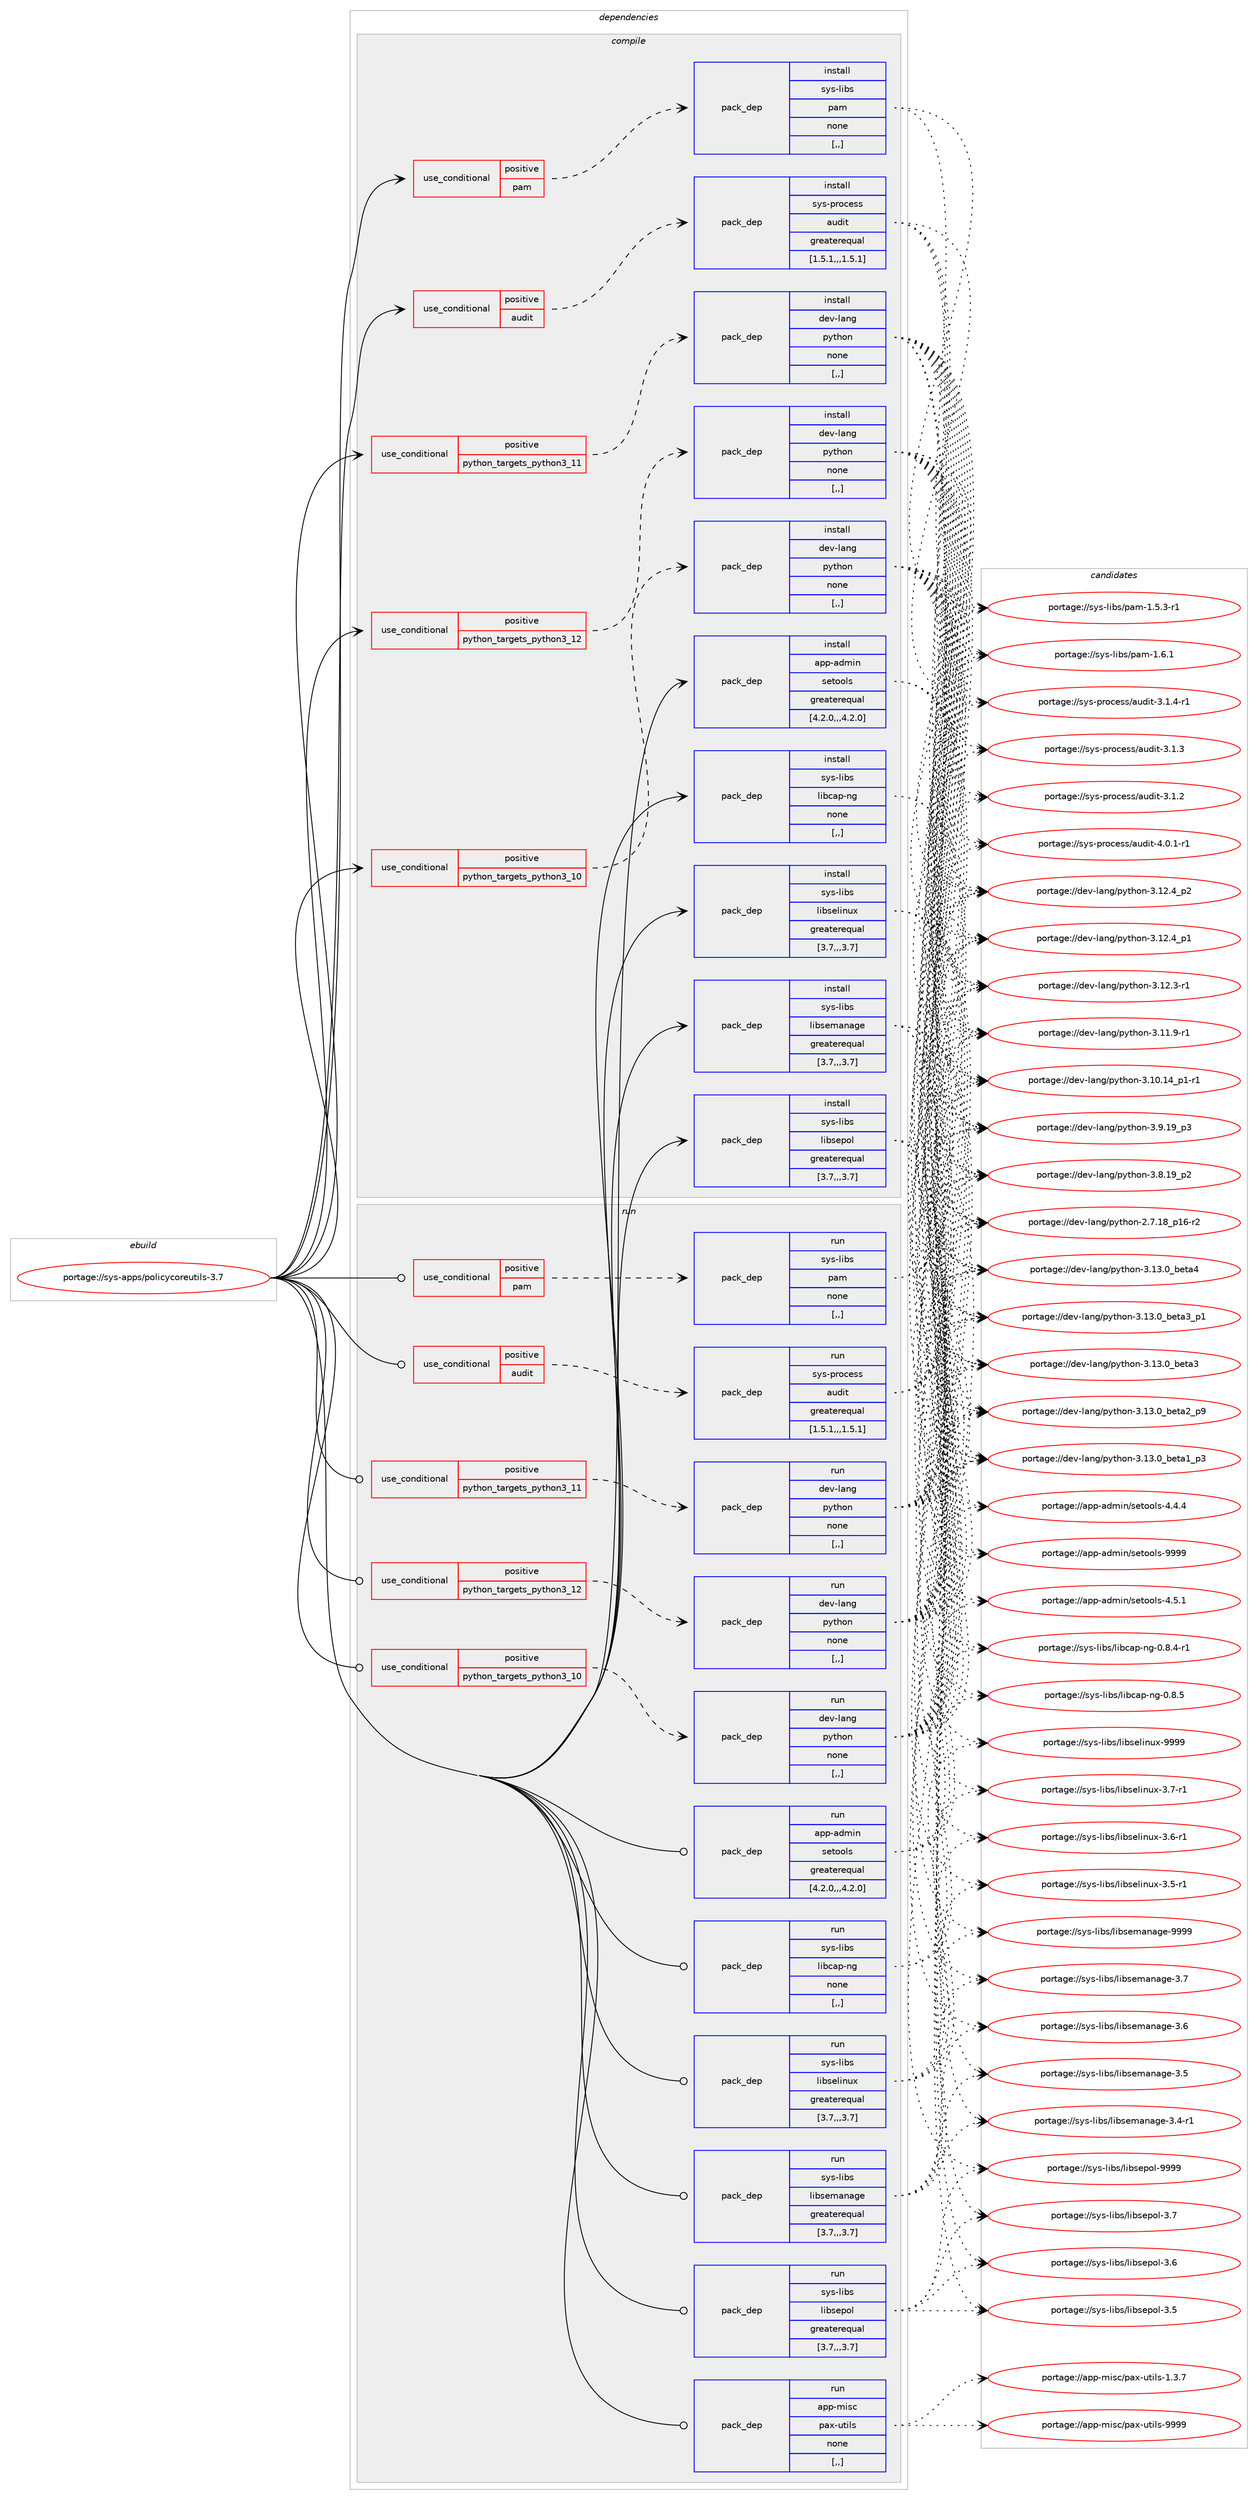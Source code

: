 digraph prolog {

# *************
# Graph options
# *************

newrank=true;
concentrate=true;
compound=true;
graph [rankdir=LR,fontname=Helvetica,fontsize=10,ranksep=1.5];#, ranksep=2.5, nodesep=0.2];
edge  [arrowhead=vee];
node  [fontname=Helvetica,fontsize=10];

# **********
# The ebuild
# **********

subgraph cluster_leftcol {
color=gray;
label=<<i>ebuild</i>>;
id [label="portage://sys-apps/policycoreutils-3.7", color=red, width=4, href="../sys-apps/policycoreutils-3.7.svg"];
}

# ****************
# The dependencies
# ****************

subgraph cluster_midcol {
color=gray;
label=<<i>dependencies</i>>;
subgraph cluster_compile {
fillcolor="#eeeeee";
style=filled;
label=<<i>compile</i>>;
subgraph cond111737 {
dependency422434 [label=<<TABLE BORDER="0" CELLBORDER="1" CELLSPACING="0" CELLPADDING="4"><TR><TD ROWSPAN="3" CELLPADDING="10">use_conditional</TD></TR><TR><TD>positive</TD></TR><TR><TD>audit</TD></TR></TABLE>>, shape=none, color=red];
subgraph pack307773 {
dependency422435 [label=<<TABLE BORDER="0" CELLBORDER="1" CELLSPACING="0" CELLPADDING="4" WIDTH="220"><TR><TD ROWSPAN="6" CELLPADDING="30">pack_dep</TD></TR><TR><TD WIDTH="110">install</TD></TR><TR><TD>sys-process</TD></TR><TR><TD>audit</TD></TR><TR><TD>greaterequal</TD></TR><TR><TD>[1.5.1,,,1.5.1]</TD></TR></TABLE>>, shape=none, color=blue];
}
dependency422434:e -> dependency422435:w [weight=20,style="dashed",arrowhead="vee"];
}
id:e -> dependency422434:w [weight=20,style="solid",arrowhead="vee"];
subgraph cond111738 {
dependency422436 [label=<<TABLE BORDER="0" CELLBORDER="1" CELLSPACING="0" CELLPADDING="4"><TR><TD ROWSPAN="3" CELLPADDING="10">use_conditional</TD></TR><TR><TD>positive</TD></TR><TR><TD>pam</TD></TR></TABLE>>, shape=none, color=red];
subgraph pack307774 {
dependency422437 [label=<<TABLE BORDER="0" CELLBORDER="1" CELLSPACING="0" CELLPADDING="4" WIDTH="220"><TR><TD ROWSPAN="6" CELLPADDING="30">pack_dep</TD></TR><TR><TD WIDTH="110">install</TD></TR><TR><TD>sys-libs</TD></TR><TR><TD>pam</TD></TR><TR><TD>none</TD></TR><TR><TD>[,,]</TD></TR></TABLE>>, shape=none, color=blue];
}
dependency422436:e -> dependency422437:w [weight=20,style="dashed",arrowhead="vee"];
}
id:e -> dependency422436:w [weight=20,style="solid",arrowhead="vee"];
subgraph cond111739 {
dependency422438 [label=<<TABLE BORDER="0" CELLBORDER="1" CELLSPACING="0" CELLPADDING="4"><TR><TD ROWSPAN="3" CELLPADDING="10">use_conditional</TD></TR><TR><TD>positive</TD></TR><TR><TD>python_targets_python3_10</TD></TR></TABLE>>, shape=none, color=red];
subgraph pack307775 {
dependency422439 [label=<<TABLE BORDER="0" CELLBORDER="1" CELLSPACING="0" CELLPADDING="4" WIDTH="220"><TR><TD ROWSPAN="6" CELLPADDING="30">pack_dep</TD></TR><TR><TD WIDTH="110">install</TD></TR><TR><TD>dev-lang</TD></TR><TR><TD>python</TD></TR><TR><TD>none</TD></TR><TR><TD>[,,]</TD></TR></TABLE>>, shape=none, color=blue];
}
dependency422438:e -> dependency422439:w [weight=20,style="dashed",arrowhead="vee"];
}
id:e -> dependency422438:w [weight=20,style="solid",arrowhead="vee"];
subgraph cond111740 {
dependency422440 [label=<<TABLE BORDER="0" CELLBORDER="1" CELLSPACING="0" CELLPADDING="4"><TR><TD ROWSPAN="3" CELLPADDING="10">use_conditional</TD></TR><TR><TD>positive</TD></TR><TR><TD>python_targets_python3_11</TD></TR></TABLE>>, shape=none, color=red];
subgraph pack307776 {
dependency422441 [label=<<TABLE BORDER="0" CELLBORDER="1" CELLSPACING="0" CELLPADDING="4" WIDTH="220"><TR><TD ROWSPAN="6" CELLPADDING="30">pack_dep</TD></TR><TR><TD WIDTH="110">install</TD></TR><TR><TD>dev-lang</TD></TR><TR><TD>python</TD></TR><TR><TD>none</TD></TR><TR><TD>[,,]</TD></TR></TABLE>>, shape=none, color=blue];
}
dependency422440:e -> dependency422441:w [weight=20,style="dashed",arrowhead="vee"];
}
id:e -> dependency422440:w [weight=20,style="solid",arrowhead="vee"];
subgraph cond111741 {
dependency422442 [label=<<TABLE BORDER="0" CELLBORDER="1" CELLSPACING="0" CELLPADDING="4"><TR><TD ROWSPAN="3" CELLPADDING="10">use_conditional</TD></TR><TR><TD>positive</TD></TR><TR><TD>python_targets_python3_12</TD></TR></TABLE>>, shape=none, color=red];
subgraph pack307777 {
dependency422443 [label=<<TABLE BORDER="0" CELLBORDER="1" CELLSPACING="0" CELLPADDING="4" WIDTH="220"><TR><TD ROWSPAN="6" CELLPADDING="30">pack_dep</TD></TR><TR><TD WIDTH="110">install</TD></TR><TR><TD>dev-lang</TD></TR><TR><TD>python</TD></TR><TR><TD>none</TD></TR><TR><TD>[,,]</TD></TR></TABLE>>, shape=none, color=blue];
}
dependency422442:e -> dependency422443:w [weight=20,style="dashed",arrowhead="vee"];
}
id:e -> dependency422442:w [weight=20,style="solid",arrowhead="vee"];
subgraph pack307778 {
dependency422444 [label=<<TABLE BORDER="0" CELLBORDER="1" CELLSPACING="0" CELLPADDING="4" WIDTH="220"><TR><TD ROWSPAN="6" CELLPADDING="30">pack_dep</TD></TR><TR><TD WIDTH="110">install</TD></TR><TR><TD>app-admin</TD></TR><TR><TD>setools</TD></TR><TR><TD>greaterequal</TD></TR><TR><TD>[4.2.0,,,4.2.0]</TD></TR></TABLE>>, shape=none, color=blue];
}
id:e -> dependency422444:w [weight=20,style="solid",arrowhead="vee"];
subgraph pack307779 {
dependency422445 [label=<<TABLE BORDER="0" CELLBORDER="1" CELLSPACING="0" CELLPADDING="4" WIDTH="220"><TR><TD ROWSPAN="6" CELLPADDING="30">pack_dep</TD></TR><TR><TD WIDTH="110">install</TD></TR><TR><TD>sys-libs</TD></TR><TR><TD>libcap-ng</TD></TR><TR><TD>none</TD></TR><TR><TD>[,,]</TD></TR></TABLE>>, shape=none, color=blue];
}
id:e -> dependency422445:w [weight=20,style="solid",arrowhead="vee"];
subgraph pack307780 {
dependency422446 [label=<<TABLE BORDER="0" CELLBORDER="1" CELLSPACING="0" CELLPADDING="4" WIDTH="220"><TR><TD ROWSPAN="6" CELLPADDING="30">pack_dep</TD></TR><TR><TD WIDTH="110">install</TD></TR><TR><TD>sys-libs</TD></TR><TR><TD>libselinux</TD></TR><TR><TD>greaterequal</TD></TR><TR><TD>[3.7,,,3.7]</TD></TR></TABLE>>, shape=none, color=blue];
}
id:e -> dependency422446:w [weight=20,style="solid",arrowhead="vee"];
subgraph pack307781 {
dependency422447 [label=<<TABLE BORDER="0" CELLBORDER="1" CELLSPACING="0" CELLPADDING="4" WIDTH="220"><TR><TD ROWSPAN="6" CELLPADDING="30">pack_dep</TD></TR><TR><TD WIDTH="110">install</TD></TR><TR><TD>sys-libs</TD></TR><TR><TD>libsemanage</TD></TR><TR><TD>greaterequal</TD></TR><TR><TD>[3.7,,,3.7]</TD></TR></TABLE>>, shape=none, color=blue];
}
id:e -> dependency422447:w [weight=20,style="solid",arrowhead="vee"];
subgraph pack307782 {
dependency422448 [label=<<TABLE BORDER="0" CELLBORDER="1" CELLSPACING="0" CELLPADDING="4" WIDTH="220"><TR><TD ROWSPAN="6" CELLPADDING="30">pack_dep</TD></TR><TR><TD WIDTH="110">install</TD></TR><TR><TD>sys-libs</TD></TR><TR><TD>libsepol</TD></TR><TR><TD>greaterequal</TD></TR><TR><TD>[3.7,,,3.7]</TD></TR></TABLE>>, shape=none, color=blue];
}
id:e -> dependency422448:w [weight=20,style="solid",arrowhead="vee"];
}
subgraph cluster_compileandrun {
fillcolor="#eeeeee";
style=filled;
label=<<i>compile and run</i>>;
}
subgraph cluster_run {
fillcolor="#eeeeee";
style=filled;
label=<<i>run</i>>;
subgraph cond111742 {
dependency422449 [label=<<TABLE BORDER="0" CELLBORDER="1" CELLSPACING="0" CELLPADDING="4"><TR><TD ROWSPAN="3" CELLPADDING="10">use_conditional</TD></TR><TR><TD>positive</TD></TR><TR><TD>audit</TD></TR></TABLE>>, shape=none, color=red];
subgraph pack307783 {
dependency422450 [label=<<TABLE BORDER="0" CELLBORDER="1" CELLSPACING="0" CELLPADDING="4" WIDTH="220"><TR><TD ROWSPAN="6" CELLPADDING="30">pack_dep</TD></TR><TR><TD WIDTH="110">run</TD></TR><TR><TD>sys-process</TD></TR><TR><TD>audit</TD></TR><TR><TD>greaterequal</TD></TR><TR><TD>[1.5.1,,,1.5.1]</TD></TR></TABLE>>, shape=none, color=blue];
}
dependency422449:e -> dependency422450:w [weight=20,style="dashed",arrowhead="vee"];
}
id:e -> dependency422449:w [weight=20,style="solid",arrowhead="odot"];
subgraph cond111743 {
dependency422451 [label=<<TABLE BORDER="0" CELLBORDER="1" CELLSPACING="0" CELLPADDING="4"><TR><TD ROWSPAN="3" CELLPADDING="10">use_conditional</TD></TR><TR><TD>positive</TD></TR><TR><TD>pam</TD></TR></TABLE>>, shape=none, color=red];
subgraph pack307784 {
dependency422452 [label=<<TABLE BORDER="0" CELLBORDER="1" CELLSPACING="0" CELLPADDING="4" WIDTH="220"><TR><TD ROWSPAN="6" CELLPADDING="30">pack_dep</TD></TR><TR><TD WIDTH="110">run</TD></TR><TR><TD>sys-libs</TD></TR><TR><TD>pam</TD></TR><TR><TD>none</TD></TR><TR><TD>[,,]</TD></TR></TABLE>>, shape=none, color=blue];
}
dependency422451:e -> dependency422452:w [weight=20,style="dashed",arrowhead="vee"];
}
id:e -> dependency422451:w [weight=20,style="solid",arrowhead="odot"];
subgraph cond111744 {
dependency422453 [label=<<TABLE BORDER="0" CELLBORDER="1" CELLSPACING="0" CELLPADDING="4"><TR><TD ROWSPAN="3" CELLPADDING="10">use_conditional</TD></TR><TR><TD>positive</TD></TR><TR><TD>python_targets_python3_10</TD></TR></TABLE>>, shape=none, color=red];
subgraph pack307785 {
dependency422454 [label=<<TABLE BORDER="0" CELLBORDER="1" CELLSPACING="0" CELLPADDING="4" WIDTH="220"><TR><TD ROWSPAN="6" CELLPADDING="30">pack_dep</TD></TR><TR><TD WIDTH="110">run</TD></TR><TR><TD>dev-lang</TD></TR><TR><TD>python</TD></TR><TR><TD>none</TD></TR><TR><TD>[,,]</TD></TR></TABLE>>, shape=none, color=blue];
}
dependency422453:e -> dependency422454:w [weight=20,style="dashed",arrowhead="vee"];
}
id:e -> dependency422453:w [weight=20,style="solid",arrowhead="odot"];
subgraph cond111745 {
dependency422455 [label=<<TABLE BORDER="0" CELLBORDER="1" CELLSPACING="0" CELLPADDING="4"><TR><TD ROWSPAN="3" CELLPADDING="10">use_conditional</TD></TR><TR><TD>positive</TD></TR><TR><TD>python_targets_python3_11</TD></TR></TABLE>>, shape=none, color=red];
subgraph pack307786 {
dependency422456 [label=<<TABLE BORDER="0" CELLBORDER="1" CELLSPACING="0" CELLPADDING="4" WIDTH="220"><TR><TD ROWSPAN="6" CELLPADDING="30">pack_dep</TD></TR><TR><TD WIDTH="110">run</TD></TR><TR><TD>dev-lang</TD></TR><TR><TD>python</TD></TR><TR><TD>none</TD></TR><TR><TD>[,,]</TD></TR></TABLE>>, shape=none, color=blue];
}
dependency422455:e -> dependency422456:w [weight=20,style="dashed",arrowhead="vee"];
}
id:e -> dependency422455:w [weight=20,style="solid",arrowhead="odot"];
subgraph cond111746 {
dependency422457 [label=<<TABLE BORDER="0" CELLBORDER="1" CELLSPACING="0" CELLPADDING="4"><TR><TD ROWSPAN="3" CELLPADDING="10">use_conditional</TD></TR><TR><TD>positive</TD></TR><TR><TD>python_targets_python3_12</TD></TR></TABLE>>, shape=none, color=red];
subgraph pack307787 {
dependency422458 [label=<<TABLE BORDER="0" CELLBORDER="1" CELLSPACING="0" CELLPADDING="4" WIDTH="220"><TR><TD ROWSPAN="6" CELLPADDING="30">pack_dep</TD></TR><TR><TD WIDTH="110">run</TD></TR><TR><TD>dev-lang</TD></TR><TR><TD>python</TD></TR><TR><TD>none</TD></TR><TR><TD>[,,]</TD></TR></TABLE>>, shape=none, color=blue];
}
dependency422457:e -> dependency422458:w [weight=20,style="dashed",arrowhead="vee"];
}
id:e -> dependency422457:w [weight=20,style="solid",arrowhead="odot"];
subgraph pack307788 {
dependency422459 [label=<<TABLE BORDER="0" CELLBORDER="1" CELLSPACING="0" CELLPADDING="4" WIDTH="220"><TR><TD ROWSPAN="6" CELLPADDING="30">pack_dep</TD></TR><TR><TD WIDTH="110">run</TD></TR><TR><TD>app-admin</TD></TR><TR><TD>setools</TD></TR><TR><TD>greaterequal</TD></TR><TR><TD>[4.2.0,,,4.2.0]</TD></TR></TABLE>>, shape=none, color=blue];
}
id:e -> dependency422459:w [weight=20,style="solid",arrowhead="odot"];
subgraph pack307789 {
dependency422460 [label=<<TABLE BORDER="0" CELLBORDER="1" CELLSPACING="0" CELLPADDING="4" WIDTH="220"><TR><TD ROWSPAN="6" CELLPADDING="30">pack_dep</TD></TR><TR><TD WIDTH="110">run</TD></TR><TR><TD>app-misc</TD></TR><TR><TD>pax-utils</TD></TR><TR><TD>none</TD></TR><TR><TD>[,,]</TD></TR></TABLE>>, shape=none, color=blue];
}
id:e -> dependency422460:w [weight=20,style="solid",arrowhead="odot"];
subgraph pack307790 {
dependency422461 [label=<<TABLE BORDER="0" CELLBORDER="1" CELLSPACING="0" CELLPADDING="4" WIDTH="220"><TR><TD ROWSPAN="6" CELLPADDING="30">pack_dep</TD></TR><TR><TD WIDTH="110">run</TD></TR><TR><TD>sys-libs</TD></TR><TR><TD>libcap-ng</TD></TR><TR><TD>none</TD></TR><TR><TD>[,,]</TD></TR></TABLE>>, shape=none, color=blue];
}
id:e -> dependency422461:w [weight=20,style="solid",arrowhead="odot"];
subgraph pack307791 {
dependency422462 [label=<<TABLE BORDER="0" CELLBORDER="1" CELLSPACING="0" CELLPADDING="4" WIDTH="220"><TR><TD ROWSPAN="6" CELLPADDING="30">pack_dep</TD></TR><TR><TD WIDTH="110">run</TD></TR><TR><TD>sys-libs</TD></TR><TR><TD>libselinux</TD></TR><TR><TD>greaterequal</TD></TR><TR><TD>[3.7,,,3.7]</TD></TR></TABLE>>, shape=none, color=blue];
}
id:e -> dependency422462:w [weight=20,style="solid",arrowhead="odot"];
subgraph pack307792 {
dependency422463 [label=<<TABLE BORDER="0" CELLBORDER="1" CELLSPACING="0" CELLPADDING="4" WIDTH="220"><TR><TD ROWSPAN="6" CELLPADDING="30">pack_dep</TD></TR><TR><TD WIDTH="110">run</TD></TR><TR><TD>sys-libs</TD></TR><TR><TD>libsemanage</TD></TR><TR><TD>greaterequal</TD></TR><TR><TD>[3.7,,,3.7]</TD></TR></TABLE>>, shape=none, color=blue];
}
id:e -> dependency422463:w [weight=20,style="solid",arrowhead="odot"];
subgraph pack307793 {
dependency422464 [label=<<TABLE BORDER="0" CELLBORDER="1" CELLSPACING="0" CELLPADDING="4" WIDTH="220"><TR><TD ROWSPAN="6" CELLPADDING="30">pack_dep</TD></TR><TR><TD WIDTH="110">run</TD></TR><TR><TD>sys-libs</TD></TR><TR><TD>libsepol</TD></TR><TR><TD>greaterequal</TD></TR><TR><TD>[3.7,,,3.7]</TD></TR></TABLE>>, shape=none, color=blue];
}
id:e -> dependency422464:w [weight=20,style="solid",arrowhead="odot"];
}
}

# **************
# The candidates
# **************

subgraph cluster_choices {
rank=same;
color=gray;
label=<<i>candidates</i>>;

subgraph choice307773 {
color=black;
nodesep=1;
choice115121115451121141119910111511547971171001051164552464846494511449 [label="portage://sys-process/audit-4.0.1-r1", color=red, width=4,href="../sys-process/audit-4.0.1-r1.svg"];
choice115121115451121141119910111511547971171001051164551464946524511449 [label="portage://sys-process/audit-3.1.4-r1", color=red, width=4,href="../sys-process/audit-3.1.4-r1.svg"];
choice11512111545112114111991011151154797117100105116455146494651 [label="portage://sys-process/audit-3.1.3", color=red, width=4,href="../sys-process/audit-3.1.3.svg"];
choice11512111545112114111991011151154797117100105116455146494650 [label="portage://sys-process/audit-3.1.2", color=red, width=4,href="../sys-process/audit-3.1.2.svg"];
dependency422435:e -> choice115121115451121141119910111511547971171001051164552464846494511449:w [style=dotted,weight="100"];
dependency422435:e -> choice115121115451121141119910111511547971171001051164551464946524511449:w [style=dotted,weight="100"];
dependency422435:e -> choice11512111545112114111991011151154797117100105116455146494651:w [style=dotted,weight="100"];
dependency422435:e -> choice11512111545112114111991011151154797117100105116455146494650:w [style=dotted,weight="100"];
}
subgraph choice307774 {
color=black;
nodesep=1;
choice11512111545108105981154711297109454946544649 [label="portage://sys-libs/pam-1.6.1", color=red, width=4,href="../sys-libs/pam-1.6.1.svg"];
choice115121115451081059811547112971094549465346514511449 [label="portage://sys-libs/pam-1.5.3-r1", color=red, width=4,href="../sys-libs/pam-1.5.3-r1.svg"];
dependency422437:e -> choice11512111545108105981154711297109454946544649:w [style=dotted,weight="100"];
dependency422437:e -> choice115121115451081059811547112971094549465346514511449:w [style=dotted,weight="100"];
}
subgraph choice307775 {
color=black;
nodesep=1;
choice1001011184510897110103471121211161041111104551464951464895981011169752 [label="portage://dev-lang/python-3.13.0_beta4", color=red, width=4,href="../dev-lang/python-3.13.0_beta4.svg"];
choice10010111845108971101034711212111610411111045514649514648959810111697519511249 [label="portage://dev-lang/python-3.13.0_beta3_p1", color=red, width=4,href="../dev-lang/python-3.13.0_beta3_p1.svg"];
choice1001011184510897110103471121211161041111104551464951464895981011169751 [label="portage://dev-lang/python-3.13.0_beta3", color=red, width=4,href="../dev-lang/python-3.13.0_beta3.svg"];
choice10010111845108971101034711212111610411111045514649514648959810111697509511257 [label="portage://dev-lang/python-3.13.0_beta2_p9", color=red, width=4,href="../dev-lang/python-3.13.0_beta2_p9.svg"];
choice10010111845108971101034711212111610411111045514649514648959810111697499511251 [label="portage://dev-lang/python-3.13.0_beta1_p3", color=red, width=4,href="../dev-lang/python-3.13.0_beta1_p3.svg"];
choice100101118451089711010347112121116104111110455146495046529511250 [label="portage://dev-lang/python-3.12.4_p2", color=red, width=4,href="../dev-lang/python-3.12.4_p2.svg"];
choice100101118451089711010347112121116104111110455146495046529511249 [label="portage://dev-lang/python-3.12.4_p1", color=red, width=4,href="../dev-lang/python-3.12.4_p1.svg"];
choice100101118451089711010347112121116104111110455146495046514511449 [label="portage://dev-lang/python-3.12.3-r1", color=red, width=4,href="../dev-lang/python-3.12.3-r1.svg"];
choice100101118451089711010347112121116104111110455146494946574511449 [label="portage://dev-lang/python-3.11.9-r1", color=red, width=4,href="../dev-lang/python-3.11.9-r1.svg"];
choice100101118451089711010347112121116104111110455146494846495295112494511449 [label="portage://dev-lang/python-3.10.14_p1-r1", color=red, width=4,href="../dev-lang/python-3.10.14_p1-r1.svg"];
choice100101118451089711010347112121116104111110455146574649579511251 [label="portage://dev-lang/python-3.9.19_p3", color=red, width=4,href="../dev-lang/python-3.9.19_p3.svg"];
choice100101118451089711010347112121116104111110455146564649579511250 [label="portage://dev-lang/python-3.8.19_p2", color=red, width=4,href="../dev-lang/python-3.8.19_p2.svg"];
choice100101118451089711010347112121116104111110455046554649569511249544511450 [label="portage://dev-lang/python-2.7.18_p16-r2", color=red, width=4,href="../dev-lang/python-2.7.18_p16-r2.svg"];
dependency422439:e -> choice1001011184510897110103471121211161041111104551464951464895981011169752:w [style=dotted,weight="100"];
dependency422439:e -> choice10010111845108971101034711212111610411111045514649514648959810111697519511249:w [style=dotted,weight="100"];
dependency422439:e -> choice1001011184510897110103471121211161041111104551464951464895981011169751:w [style=dotted,weight="100"];
dependency422439:e -> choice10010111845108971101034711212111610411111045514649514648959810111697509511257:w [style=dotted,weight="100"];
dependency422439:e -> choice10010111845108971101034711212111610411111045514649514648959810111697499511251:w [style=dotted,weight="100"];
dependency422439:e -> choice100101118451089711010347112121116104111110455146495046529511250:w [style=dotted,weight="100"];
dependency422439:e -> choice100101118451089711010347112121116104111110455146495046529511249:w [style=dotted,weight="100"];
dependency422439:e -> choice100101118451089711010347112121116104111110455146495046514511449:w [style=dotted,weight="100"];
dependency422439:e -> choice100101118451089711010347112121116104111110455146494946574511449:w [style=dotted,weight="100"];
dependency422439:e -> choice100101118451089711010347112121116104111110455146494846495295112494511449:w [style=dotted,weight="100"];
dependency422439:e -> choice100101118451089711010347112121116104111110455146574649579511251:w [style=dotted,weight="100"];
dependency422439:e -> choice100101118451089711010347112121116104111110455146564649579511250:w [style=dotted,weight="100"];
dependency422439:e -> choice100101118451089711010347112121116104111110455046554649569511249544511450:w [style=dotted,weight="100"];
}
subgraph choice307776 {
color=black;
nodesep=1;
choice1001011184510897110103471121211161041111104551464951464895981011169752 [label="portage://dev-lang/python-3.13.0_beta4", color=red, width=4,href="../dev-lang/python-3.13.0_beta4.svg"];
choice10010111845108971101034711212111610411111045514649514648959810111697519511249 [label="portage://dev-lang/python-3.13.0_beta3_p1", color=red, width=4,href="../dev-lang/python-3.13.0_beta3_p1.svg"];
choice1001011184510897110103471121211161041111104551464951464895981011169751 [label="portage://dev-lang/python-3.13.0_beta3", color=red, width=4,href="../dev-lang/python-3.13.0_beta3.svg"];
choice10010111845108971101034711212111610411111045514649514648959810111697509511257 [label="portage://dev-lang/python-3.13.0_beta2_p9", color=red, width=4,href="../dev-lang/python-3.13.0_beta2_p9.svg"];
choice10010111845108971101034711212111610411111045514649514648959810111697499511251 [label="portage://dev-lang/python-3.13.0_beta1_p3", color=red, width=4,href="../dev-lang/python-3.13.0_beta1_p3.svg"];
choice100101118451089711010347112121116104111110455146495046529511250 [label="portage://dev-lang/python-3.12.4_p2", color=red, width=4,href="../dev-lang/python-3.12.4_p2.svg"];
choice100101118451089711010347112121116104111110455146495046529511249 [label="portage://dev-lang/python-3.12.4_p1", color=red, width=4,href="../dev-lang/python-3.12.4_p1.svg"];
choice100101118451089711010347112121116104111110455146495046514511449 [label="portage://dev-lang/python-3.12.3-r1", color=red, width=4,href="../dev-lang/python-3.12.3-r1.svg"];
choice100101118451089711010347112121116104111110455146494946574511449 [label="portage://dev-lang/python-3.11.9-r1", color=red, width=4,href="../dev-lang/python-3.11.9-r1.svg"];
choice100101118451089711010347112121116104111110455146494846495295112494511449 [label="portage://dev-lang/python-3.10.14_p1-r1", color=red, width=4,href="../dev-lang/python-3.10.14_p1-r1.svg"];
choice100101118451089711010347112121116104111110455146574649579511251 [label="portage://dev-lang/python-3.9.19_p3", color=red, width=4,href="../dev-lang/python-3.9.19_p3.svg"];
choice100101118451089711010347112121116104111110455146564649579511250 [label="portage://dev-lang/python-3.8.19_p2", color=red, width=4,href="../dev-lang/python-3.8.19_p2.svg"];
choice100101118451089711010347112121116104111110455046554649569511249544511450 [label="portage://dev-lang/python-2.7.18_p16-r2", color=red, width=4,href="../dev-lang/python-2.7.18_p16-r2.svg"];
dependency422441:e -> choice1001011184510897110103471121211161041111104551464951464895981011169752:w [style=dotted,weight="100"];
dependency422441:e -> choice10010111845108971101034711212111610411111045514649514648959810111697519511249:w [style=dotted,weight="100"];
dependency422441:e -> choice1001011184510897110103471121211161041111104551464951464895981011169751:w [style=dotted,weight="100"];
dependency422441:e -> choice10010111845108971101034711212111610411111045514649514648959810111697509511257:w [style=dotted,weight="100"];
dependency422441:e -> choice10010111845108971101034711212111610411111045514649514648959810111697499511251:w [style=dotted,weight="100"];
dependency422441:e -> choice100101118451089711010347112121116104111110455146495046529511250:w [style=dotted,weight="100"];
dependency422441:e -> choice100101118451089711010347112121116104111110455146495046529511249:w [style=dotted,weight="100"];
dependency422441:e -> choice100101118451089711010347112121116104111110455146495046514511449:w [style=dotted,weight="100"];
dependency422441:e -> choice100101118451089711010347112121116104111110455146494946574511449:w [style=dotted,weight="100"];
dependency422441:e -> choice100101118451089711010347112121116104111110455146494846495295112494511449:w [style=dotted,weight="100"];
dependency422441:e -> choice100101118451089711010347112121116104111110455146574649579511251:w [style=dotted,weight="100"];
dependency422441:e -> choice100101118451089711010347112121116104111110455146564649579511250:w [style=dotted,weight="100"];
dependency422441:e -> choice100101118451089711010347112121116104111110455046554649569511249544511450:w [style=dotted,weight="100"];
}
subgraph choice307777 {
color=black;
nodesep=1;
choice1001011184510897110103471121211161041111104551464951464895981011169752 [label="portage://dev-lang/python-3.13.0_beta4", color=red, width=4,href="../dev-lang/python-3.13.0_beta4.svg"];
choice10010111845108971101034711212111610411111045514649514648959810111697519511249 [label="portage://dev-lang/python-3.13.0_beta3_p1", color=red, width=4,href="../dev-lang/python-3.13.0_beta3_p1.svg"];
choice1001011184510897110103471121211161041111104551464951464895981011169751 [label="portage://dev-lang/python-3.13.0_beta3", color=red, width=4,href="../dev-lang/python-3.13.0_beta3.svg"];
choice10010111845108971101034711212111610411111045514649514648959810111697509511257 [label="portage://dev-lang/python-3.13.0_beta2_p9", color=red, width=4,href="../dev-lang/python-3.13.0_beta2_p9.svg"];
choice10010111845108971101034711212111610411111045514649514648959810111697499511251 [label="portage://dev-lang/python-3.13.0_beta1_p3", color=red, width=4,href="../dev-lang/python-3.13.0_beta1_p3.svg"];
choice100101118451089711010347112121116104111110455146495046529511250 [label="portage://dev-lang/python-3.12.4_p2", color=red, width=4,href="../dev-lang/python-3.12.4_p2.svg"];
choice100101118451089711010347112121116104111110455146495046529511249 [label="portage://dev-lang/python-3.12.4_p1", color=red, width=4,href="../dev-lang/python-3.12.4_p1.svg"];
choice100101118451089711010347112121116104111110455146495046514511449 [label="portage://dev-lang/python-3.12.3-r1", color=red, width=4,href="../dev-lang/python-3.12.3-r1.svg"];
choice100101118451089711010347112121116104111110455146494946574511449 [label="portage://dev-lang/python-3.11.9-r1", color=red, width=4,href="../dev-lang/python-3.11.9-r1.svg"];
choice100101118451089711010347112121116104111110455146494846495295112494511449 [label="portage://dev-lang/python-3.10.14_p1-r1", color=red, width=4,href="../dev-lang/python-3.10.14_p1-r1.svg"];
choice100101118451089711010347112121116104111110455146574649579511251 [label="portage://dev-lang/python-3.9.19_p3", color=red, width=4,href="../dev-lang/python-3.9.19_p3.svg"];
choice100101118451089711010347112121116104111110455146564649579511250 [label="portage://dev-lang/python-3.8.19_p2", color=red, width=4,href="../dev-lang/python-3.8.19_p2.svg"];
choice100101118451089711010347112121116104111110455046554649569511249544511450 [label="portage://dev-lang/python-2.7.18_p16-r2", color=red, width=4,href="../dev-lang/python-2.7.18_p16-r2.svg"];
dependency422443:e -> choice1001011184510897110103471121211161041111104551464951464895981011169752:w [style=dotted,weight="100"];
dependency422443:e -> choice10010111845108971101034711212111610411111045514649514648959810111697519511249:w [style=dotted,weight="100"];
dependency422443:e -> choice1001011184510897110103471121211161041111104551464951464895981011169751:w [style=dotted,weight="100"];
dependency422443:e -> choice10010111845108971101034711212111610411111045514649514648959810111697509511257:w [style=dotted,weight="100"];
dependency422443:e -> choice10010111845108971101034711212111610411111045514649514648959810111697499511251:w [style=dotted,weight="100"];
dependency422443:e -> choice100101118451089711010347112121116104111110455146495046529511250:w [style=dotted,weight="100"];
dependency422443:e -> choice100101118451089711010347112121116104111110455146495046529511249:w [style=dotted,weight="100"];
dependency422443:e -> choice100101118451089711010347112121116104111110455146495046514511449:w [style=dotted,weight="100"];
dependency422443:e -> choice100101118451089711010347112121116104111110455146494946574511449:w [style=dotted,weight="100"];
dependency422443:e -> choice100101118451089711010347112121116104111110455146494846495295112494511449:w [style=dotted,weight="100"];
dependency422443:e -> choice100101118451089711010347112121116104111110455146574649579511251:w [style=dotted,weight="100"];
dependency422443:e -> choice100101118451089711010347112121116104111110455146564649579511250:w [style=dotted,weight="100"];
dependency422443:e -> choice100101118451089711010347112121116104111110455046554649569511249544511450:w [style=dotted,weight="100"];
}
subgraph choice307778 {
color=black;
nodesep=1;
choice971121124597100109105110471151011161111111081154557575757 [label="portage://app-admin/setools-9999", color=red, width=4,href="../app-admin/setools-9999.svg"];
choice97112112459710010910511047115101116111111108115455246534649 [label="portage://app-admin/setools-4.5.1", color=red, width=4,href="../app-admin/setools-4.5.1.svg"];
choice97112112459710010910511047115101116111111108115455246524652 [label="portage://app-admin/setools-4.4.4", color=red, width=4,href="../app-admin/setools-4.4.4.svg"];
dependency422444:e -> choice971121124597100109105110471151011161111111081154557575757:w [style=dotted,weight="100"];
dependency422444:e -> choice97112112459710010910511047115101116111111108115455246534649:w [style=dotted,weight="100"];
dependency422444:e -> choice97112112459710010910511047115101116111111108115455246524652:w [style=dotted,weight="100"];
}
subgraph choice307779 {
color=black;
nodesep=1;
choice11512111545108105981154710810598999711245110103454846564653 [label="portage://sys-libs/libcap-ng-0.8.5", color=red, width=4,href="../sys-libs/libcap-ng-0.8.5.svg"];
choice115121115451081059811547108105989997112451101034548465646524511449 [label="portage://sys-libs/libcap-ng-0.8.4-r1", color=red, width=4,href="../sys-libs/libcap-ng-0.8.4-r1.svg"];
dependency422445:e -> choice11512111545108105981154710810598999711245110103454846564653:w [style=dotted,weight="100"];
dependency422445:e -> choice115121115451081059811547108105989997112451101034548465646524511449:w [style=dotted,weight="100"];
}
subgraph choice307780 {
color=black;
nodesep=1;
choice115121115451081059811547108105981151011081051101171204557575757 [label="portage://sys-libs/libselinux-9999", color=red, width=4,href="../sys-libs/libselinux-9999.svg"];
choice11512111545108105981154710810598115101108105110117120455146554511449 [label="portage://sys-libs/libselinux-3.7-r1", color=red, width=4,href="../sys-libs/libselinux-3.7-r1.svg"];
choice11512111545108105981154710810598115101108105110117120455146544511449 [label="portage://sys-libs/libselinux-3.6-r1", color=red, width=4,href="../sys-libs/libselinux-3.6-r1.svg"];
choice11512111545108105981154710810598115101108105110117120455146534511449 [label="portage://sys-libs/libselinux-3.5-r1", color=red, width=4,href="../sys-libs/libselinux-3.5-r1.svg"];
dependency422446:e -> choice115121115451081059811547108105981151011081051101171204557575757:w [style=dotted,weight="100"];
dependency422446:e -> choice11512111545108105981154710810598115101108105110117120455146554511449:w [style=dotted,weight="100"];
dependency422446:e -> choice11512111545108105981154710810598115101108105110117120455146544511449:w [style=dotted,weight="100"];
dependency422446:e -> choice11512111545108105981154710810598115101108105110117120455146534511449:w [style=dotted,weight="100"];
}
subgraph choice307781 {
color=black;
nodesep=1;
choice1151211154510810598115471081059811510110997110971031014557575757 [label="portage://sys-libs/libsemanage-9999", color=red, width=4,href="../sys-libs/libsemanage-9999.svg"];
choice11512111545108105981154710810598115101109971109710310145514655 [label="portage://sys-libs/libsemanage-3.7", color=red, width=4,href="../sys-libs/libsemanage-3.7.svg"];
choice11512111545108105981154710810598115101109971109710310145514654 [label="portage://sys-libs/libsemanage-3.6", color=red, width=4,href="../sys-libs/libsemanage-3.6.svg"];
choice11512111545108105981154710810598115101109971109710310145514653 [label="portage://sys-libs/libsemanage-3.5", color=red, width=4,href="../sys-libs/libsemanage-3.5.svg"];
choice115121115451081059811547108105981151011099711097103101455146524511449 [label="portage://sys-libs/libsemanage-3.4-r1", color=red, width=4,href="../sys-libs/libsemanage-3.4-r1.svg"];
dependency422447:e -> choice1151211154510810598115471081059811510110997110971031014557575757:w [style=dotted,weight="100"];
dependency422447:e -> choice11512111545108105981154710810598115101109971109710310145514655:w [style=dotted,weight="100"];
dependency422447:e -> choice11512111545108105981154710810598115101109971109710310145514654:w [style=dotted,weight="100"];
dependency422447:e -> choice11512111545108105981154710810598115101109971109710310145514653:w [style=dotted,weight="100"];
dependency422447:e -> choice115121115451081059811547108105981151011099711097103101455146524511449:w [style=dotted,weight="100"];
}
subgraph choice307782 {
color=black;
nodesep=1;
choice115121115451081059811547108105981151011121111084557575757 [label="portage://sys-libs/libsepol-9999", color=red, width=4,href="../sys-libs/libsepol-9999.svg"];
choice1151211154510810598115471081059811510111211110845514655 [label="portage://sys-libs/libsepol-3.7", color=red, width=4,href="../sys-libs/libsepol-3.7.svg"];
choice1151211154510810598115471081059811510111211110845514654 [label="portage://sys-libs/libsepol-3.6", color=red, width=4,href="../sys-libs/libsepol-3.6.svg"];
choice1151211154510810598115471081059811510111211110845514653 [label="portage://sys-libs/libsepol-3.5", color=red, width=4,href="../sys-libs/libsepol-3.5.svg"];
dependency422448:e -> choice115121115451081059811547108105981151011121111084557575757:w [style=dotted,weight="100"];
dependency422448:e -> choice1151211154510810598115471081059811510111211110845514655:w [style=dotted,weight="100"];
dependency422448:e -> choice1151211154510810598115471081059811510111211110845514654:w [style=dotted,weight="100"];
dependency422448:e -> choice1151211154510810598115471081059811510111211110845514653:w [style=dotted,weight="100"];
}
subgraph choice307783 {
color=black;
nodesep=1;
choice115121115451121141119910111511547971171001051164552464846494511449 [label="portage://sys-process/audit-4.0.1-r1", color=red, width=4,href="../sys-process/audit-4.0.1-r1.svg"];
choice115121115451121141119910111511547971171001051164551464946524511449 [label="portage://sys-process/audit-3.1.4-r1", color=red, width=4,href="../sys-process/audit-3.1.4-r1.svg"];
choice11512111545112114111991011151154797117100105116455146494651 [label="portage://sys-process/audit-3.1.3", color=red, width=4,href="../sys-process/audit-3.1.3.svg"];
choice11512111545112114111991011151154797117100105116455146494650 [label="portage://sys-process/audit-3.1.2", color=red, width=4,href="../sys-process/audit-3.1.2.svg"];
dependency422450:e -> choice115121115451121141119910111511547971171001051164552464846494511449:w [style=dotted,weight="100"];
dependency422450:e -> choice115121115451121141119910111511547971171001051164551464946524511449:w [style=dotted,weight="100"];
dependency422450:e -> choice11512111545112114111991011151154797117100105116455146494651:w [style=dotted,weight="100"];
dependency422450:e -> choice11512111545112114111991011151154797117100105116455146494650:w [style=dotted,weight="100"];
}
subgraph choice307784 {
color=black;
nodesep=1;
choice11512111545108105981154711297109454946544649 [label="portage://sys-libs/pam-1.6.1", color=red, width=4,href="../sys-libs/pam-1.6.1.svg"];
choice115121115451081059811547112971094549465346514511449 [label="portage://sys-libs/pam-1.5.3-r1", color=red, width=4,href="../sys-libs/pam-1.5.3-r1.svg"];
dependency422452:e -> choice11512111545108105981154711297109454946544649:w [style=dotted,weight="100"];
dependency422452:e -> choice115121115451081059811547112971094549465346514511449:w [style=dotted,weight="100"];
}
subgraph choice307785 {
color=black;
nodesep=1;
choice1001011184510897110103471121211161041111104551464951464895981011169752 [label="portage://dev-lang/python-3.13.0_beta4", color=red, width=4,href="../dev-lang/python-3.13.0_beta4.svg"];
choice10010111845108971101034711212111610411111045514649514648959810111697519511249 [label="portage://dev-lang/python-3.13.0_beta3_p1", color=red, width=4,href="../dev-lang/python-3.13.0_beta3_p1.svg"];
choice1001011184510897110103471121211161041111104551464951464895981011169751 [label="portage://dev-lang/python-3.13.0_beta3", color=red, width=4,href="../dev-lang/python-3.13.0_beta3.svg"];
choice10010111845108971101034711212111610411111045514649514648959810111697509511257 [label="portage://dev-lang/python-3.13.0_beta2_p9", color=red, width=4,href="../dev-lang/python-3.13.0_beta2_p9.svg"];
choice10010111845108971101034711212111610411111045514649514648959810111697499511251 [label="portage://dev-lang/python-3.13.0_beta1_p3", color=red, width=4,href="../dev-lang/python-3.13.0_beta1_p3.svg"];
choice100101118451089711010347112121116104111110455146495046529511250 [label="portage://dev-lang/python-3.12.4_p2", color=red, width=4,href="../dev-lang/python-3.12.4_p2.svg"];
choice100101118451089711010347112121116104111110455146495046529511249 [label="portage://dev-lang/python-3.12.4_p1", color=red, width=4,href="../dev-lang/python-3.12.4_p1.svg"];
choice100101118451089711010347112121116104111110455146495046514511449 [label="portage://dev-lang/python-3.12.3-r1", color=red, width=4,href="../dev-lang/python-3.12.3-r1.svg"];
choice100101118451089711010347112121116104111110455146494946574511449 [label="portage://dev-lang/python-3.11.9-r1", color=red, width=4,href="../dev-lang/python-3.11.9-r1.svg"];
choice100101118451089711010347112121116104111110455146494846495295112494511449 [label="portage://dev-lang/python-3.10.14_p1-r1", color=red, width=4,href="../dev-lang/python-3.10.14_p1-r1.svg"];
choice100101118451089711010347112121116104111110455146574649579511251 [label="portage://dev-lang/python-3.9.19_p3", color=red, width=4,href="../dev-lang/python-3.9.19_p3.svg"];
choice100101118451089711010347112121116104111110455146564649579511250 [label="portage://dev-lang/python-3.8.19_p2", color=red, width=4,href="../dev-lang/python-3.8.19_p2.svg"];
choice100101118451089711010347112121116104111110455046554649569511249544511450 [label="portage://dev-lang/python-2.7.18_p16-r2", color=red, width=4,href="../dev-lang/python-2.7.18_p16-r2.svg"];
dependency422454:e -> choice1001011184510897110103471121211161041111104551464951464895981011169752:w [style=dotted,weight="100"];
dependency422454:e -> choice10010111845108971101034711212111610411111045514649514648959810111697519511249:w [style=dotted,weight="100"];
dependency422454:e -> choice1001011184510897110103471121211161041111104551464951464895981011169751:w [style=dotted,weight="100"];
dependency422454:e -> choice10010111845108971101034711212111610411111045514649514648959810111697509511257:w [style=dotted,weight="100"];
dependency422454:e -> choice10010111845108971101034711212111610411111045514649514648959810111697499511251:w [style=dotted,weight="100"];
dependency422454:e -> choice100101118451089711010347112121116104111110455146495046529511250:w [style=dotted,weight="100"];
dependency422454:e -> choice100101118451089711010347112121116104111110455146495046529511249:w [style=dotted,weight="100"];
dependency422454:e -> choice100101118451089711010347112121116104111110455146495046514511449:w [style=dotted,weight="100"];
dependency422454:e -> choice100101118451089711010347112121116104111110455146494946574511449:w [style=dotted,weight="100"];
dependency422454:e -> choice100101118451089711010347112121116104111110455146494846495295112494511449:w [style=dotted,weight="100"];
dependency422454:e -> choice100101118451089711010347112121116104111110455146574649579511251:w [style=dotted,weight="100"];
dependency422454:e -> choice100101118451089711010347112121116104111110455146564649579511250:w [style=dotted,weight="100"];
dependency422454:e -> choice100101118451089711010347112121116104111110455046554649569511249544511450:w [style=dotted,weight="100"];
}
subgraph choice307786 {
color=black;
nodesep=1;
choice1001011184510897110103471121211161041111104551464951464895981011169752 [label="portage://dev-lang/python-3.13.0_beta4", color=red, width=4,href="../dev-lang/python-3.13.0_beta4.svg"];
choice10010111845108971101034711212111610411111045514649514648959810111697519511249 [label="portage://dev-lang/python-3.13.0_beta3_p1", color=red, width=4,href="../dev-lang/python-3.13.0_beta3_p1.svg"];
choice1001011184510897110103471121211161041111104551464951464895981011169751 [label="portage://dev-lang/python-3.13.0_beta3", color=red, width=4,href="../dev-lang/python-3.13.0_beta3.svg"];
choice10010111845108971101034711212111610411111045514649514648959810111697509511257 [label="portage://dev-lang/python-3.13.0_beta2_p9", color=red, width=4,href="../dev-lang/python-3.13.0_beta2_p9.svg"];
choice10010111845108971101034711212111610411111045514649514648959810111697499511251 [label="portage://dev-lang/python-3.13.0_beta1_p3", color=red, width=4,href="../dev-lang/python-3.13.0_beta1_p3.svg"];
choice100101118451089711010347112121116104111110455146495046529511250 [label="portage://dev-lang/python-3.12.4_p2", color=red, width=4,href="../dev-lang/python-3.12.4_p2.svg"];
choice100101118451089711010347112121116104111110455146495046529511249 [label="portage://dev-lang/python-3.12.4_p1", color=red, width=4,href="../dev-lang/python-3.12.4_p1.svg"];
choice100101118451089711010347112121116104111110455146495046514511449 [label="portage://dev-lang/python-3.12.3-r1", color=red, width=4,href="../dev-lang/python-3.12.3-r1.svg"];
choice100101118451089711010347112121116104111110455146494946574511449 [label="portage://dev-lang/python-3.11.9-r1", color=red, width=4,href="../dev-lang/python-3.11.9-r1.svg"];
choice100101118451089711010347112121116104111110455146494846495295112494511449 [label="portage://dev-lang/python-3.10.14_p1-r1", color=red, width=4,href="../dev-lang/python-3.10.14_p1-r1.svg"];
choice100101118451089711010347112121116104111110455146574649579511251 [label="portage://dev-lang/python-3.9.19_p3", color=red, width=4,href="../dev-lang/python-3.9.19_p3.svg"];
choice100101118451089711010347112121116104111110455146564649579511250 [label="portage://dev-lang/python-3.8.19_p2", color=red, width=4,href="../dev-lang/python-3.8.19_p2.svg"];
choice100101118451089711010347112121116104111110455046554649569511249544511450 [label="portage://dev-lang/python-2.7.18_p16-r2", color=red, width=4,href="../dev-lang/python-2.7.18_p16-r2.svg"];
dependency422456:e -> choice1001011184510897110103471121211161041111104551464951464895981011169752:w [style=dotted,weight="100"];
dependency422456:e -> choice10010111845108971101034711212111610411111045514649514648959810111697519511249:w [style=dotted,weight="100"];
dependency422456:e -> choice1001011184510897110103471121211161041111104551464951464895981011169751:w [style=dotted,weight="100"];
dependency422456:e -> choice10010111845108971101034711212111610411111045514649514648959810111697509511257:w [style=dotted,weight="100"];
dependency422456:e -> choice10010111845108971101034711212111610411111045514649514648959810111697499511251:w [style=dotted,weight="100"];
dependency422456:e -> choice100101118451089711010347112121116104111110455146495046529511250:w [style=dotted,weight="100"];
dependency422456:e -> choice100101118451089711010347112121116104111110455146495046529511249:w [style=dotted,weight="100"];
dependency422456:e -> choice100101118451089711010347112121116104111110455146495046514511449:w [style=dotted,weight="100"];
dependency422456:e -> choice100101118451089711010347112121116104111110455146494946574511449:w [style=dotted,weight="100"];
dependency422456:e -> choice100101118451089711010347112121116104111110455146494846495295112494511449:w [style=dotted,weight="100"];
dependency422456:e -> choice100101118451089711010347112121116104111110455146574649579511251:w [style=dotted,weight="100"];
dependency422456:e -> choice100101118451089711010347112121116104111110455146564649579511250:w [style=dotted,weight="100"];
dependency422456:e -> choice100101118451089711010347112121116104111110455046554649569511249544511450:w [style=dotted,weight="100"];
}
subgraph choice307787 {
color=black;
nodesep=1;
choice1001011184510897110103471121211161041111104551464951464895981011169752 [label="portage://dev-lang/python-3.13.0_beta4", color=red, width=4,href="../dev-lang/python-3.13.0_beta4.svg"];
choice10010111845108971101034711212111610411111045514649514648959810111697519511249 [label="portage://dev-lang/python-3.13.0_beta3_p1", color=red, width=4,href="../dev-lang/python-3.13.0_beta3_p1.svg"];
choice1001011184510897110103471121211161041111104551464951464895981011169751 [label="portage://dev-lang/python-3.13.0_beta3", color=red, width=4,href="../dev-lang/python-3.13.0_beta3.svg"];
choice10010111845108971101034711212111610411111045514649514648959810111697509511257 [label="portage://dev-lang/python-3.13.0_beta2_p9", color=red, width=4,href="../dev-lang/python-3.13.0_beta2_p9.svg"];
choice10010111845108971101034711212111610411111045514649514648959810111697499511251 [label="portage://dev-lang/python-3.13.0_beta1_p3", color=red, width=4,href="../dev-lang/python-3.13.0_beta1_p3.svg"];
choice100101118451089711010347112121116104111110455146495046529511250 [label="portage://dev-lang/python-3.12.4_p2", color=red, width=4,href="../dev-lang/python-3.12.4_p2.svg"];
choice100101118451089711010347112121116104111110455146495046529511249 [label="portage://dev-lang/python-3.12.4_p1", color=red, width=4,href="../dev-lang/python-3.12.4_p1.svg"];
choice100101118451089711010347112121116104111110455146495046514511449 [label="portage://dev-lang/python-3.12.3-r1", color=red, width=4,href="../dev-lang/python-3.12.3-r1.svg"];
choice100101118451089711010347112121116104111110455146494946574511449 [label="portage://dev-lang/python-3.11.9-r1", color=red, width=4,href="../dev-lang/python-3.11.9-r1.svg"];
choice100101118451089711010347112121116104111110455146494846495295112494511449 [label="portage://dev-lang/python-3.10.14_p1-r1", color=red, width=4,href="../dev-lang/python-3.10.14_p1-r1.svg"];
choice100101118451089711010347112121116104111110455146574649579511251 [label="portage://dev-lang/python-3.9.19_p3", color=red, width=4,href="../dev-lang/python-3.9.19_p3.svg"];
choice100101118451089711010347112121116104111110455146564649579511250 [label="portage://dev-lang/python-3.8.19_p2", color=red, width=4,href="../dev-lang/python-3.8.19_p2.svg"];
choice100101118451089711010347112121116104111110455046554649569511249544511450 [label="portage://dev-lang/python-2.7.18_p16-r2", color=red, width=4,href="../dev-lang/python-2.7.18_p16-r2.svg"];
dependency422458:e -> choice1001011184510897110103471121211161041111104551464951464895981011169752:w [style=dotted,weight="100"];
dependency422458:e -> choice10010111845108971101034711212111610411111045514649514648959810111697519511249:w [style=dotted,weight="100"];
dependency422458:e -> choice1001011184510897110103471121211161041111104551464951464895981011169751:w [style=dotted,weight="100"];
dependency422458:e -> choice10010111845108971101034711212111610411111045514649514648959810111697509511257:w [style=dotted,weight="100"];
dependency422458:e -> choice10010111845108971101034711212111610411111045514649514648959810111697499511251:w [style=dotted,weight="100"];
dependency422458:e -> choice100101118451089711010347112121116104111110455146495046529511250:w [style=dotted,weight="100"];
dependency422458:e -> choice100101118451089711010347112121116104111110455146495046529511249:w [style=dotted,weight="100"];
dependency422458:e -> choice100101118451089711010347112121116104111110455146495046514511449:w [style=dotted,weight="100"];
dependency422458:e -> choice100101118451089711010347112121116104111110455146494946574511449:w [style=dotted,weight="100"];
dependency422458:e -> choice100101118451089711010347112121116104111110455146494846495295112494511449:w [style=dotted,weight="100"];
dependency422458:e -> choice100101118451089711010347112121116104111110455146574649579511251:w [style=dotted,weight="100"];
dependency422458:e -> choice100101118451089711010347112121116104111110455146564649579511250:w [style=dotted,weight="100"];
dependency422458:e -> choice100101118451089711010347112121116104111110455046554649569511249544511450:w [style=dotted,weight="100"];
}
subgraph choice307788 {
color=black;
nodesep=1;
choice971121124597100109105110471151011161111111081154557575757 [label="portage://app-admin/setools-9999", color=red, width=4,href="../app-admin/setools-9999.svg"];
choice97112112459710010910511047115101116111111108115455246534649 [label="portage://app-admin/setools-4.5.1", color=red, width=4,href="../app-admin/setools-4.5.1.svg"];
choice97112112459710010910511047115101116111111108115455246524652 [label="portage://app-admin/setools-4.4.4", color=red, width=4,href="../app-admin/setools-4.4.4.svg"];
dependency422459:e -> choice971121124597100109105110471151011161111111081154557575757:w [style=dotted,weight="100"];
dependency422459:e -> choice97112112459710010910511047115101116111111108115455246534649:w [style=dotted,weight="100"];
dependency422459:e -> choice97112112459710010910511047115101116111111108115455246524652:w [style=dotted,weight="100"];
}
subgraph choice307789 {
color=black;
nodesep=1;
choice9711211245109105115994711297120451171161051081154557575757 [label="portage://app-misc/pax-utils-9999", color=red, width=4,href="../app-misc/pax-utils-9999.svg"];
choice971121124510910511599471129712045117116105108115454946514655 [label="portage://app-misc/pax-utils-1.3.7", color=red, width=4,href="../app-misc/pax-utils-1.3.7.svg"];
dependency422460:e -> choice9711211245109105115994711297120451171161051081154557575757:w [style=dotted,weight="100"];
dependency422460:e -> choice971121124510910511599471129712045117116105108115454946514655:w [style=dotted,weight="100"];
}
subgraph choice307790 {
color=black;
nodesep=1;
choice11512111545108105981154710810598999711245110103454846564653 [label="portage://sys-libs/libcap-ng-0.8.5", color=red, width=4,href="../sys-libs/libcap-ng-0.8.5.svg"];
choice115121115451081059811547108105989997112451101034548465646524511449 [label="portage://sys-libs/libcap-ng-0.8.4-r1", color=red, width=4,href="../sys-libs/libcap-ng-0.8.4-r1.svg"];
dependency422461:e -> choice11512111545108105981154710810598999711245110103454846564653:w [style=dotted,weight="100"];
dependency422461:e -> choice115121115451081059811547108105989997112451101034548465646524511449:w [style=dotted,weight="100"];
}
subgraph choice307791 {
color=black;
nodesep=1;
choice115121115451081059811547108105981151011081051101171204557575757 [label="portage://sys-libs/libselinux-9999", color=red, width=4,href="../sys-libs/libselinux-9999.svg"];
choice11512111545108105981154710810598115101108105110117120455146554511449 [label="portage://sys-libs/libselinux-3.7-r1", color=red, width=4,href="../sys-libs/libselinux-3.7-r1.svg"];
choice11512111545108105981154710810598115101108105110117120455146544511449 [label="portage://sys-libs/libselinux-3.6-r1", color=red, width=4,href="../sys-libs/libselinux-3.6-r1.svg"];
choice11512111545108105981154710810598115101108105110117120455146534511449 [label="portage://sys-libs/libselinux-3.5-r1", color=red, width=4,href="../sys-libs/libselinux-3.5-r1.svg"];
dependency422462:e -> choice115121115451081059811547108105981151011081051101171204557575757:w [style=dotted,weight="100"];
dependency422462:e -> choice11512111545108105981154710810598115101108105110117120455146554511449:w [style=dotted,weight="100"];
dependency422462:e -> choice11512111545108105981154710810598115101108105110117120455146544511449:w [style=dotted,weight="100"];
dependency422462:e -> choice11512111545108105981154710810598115101108105110117120455146534511449:w [style=dotted,weight="100"];
}
subgraph choice307792 {
color=black;
nodesep=1;
choice1151211154510810598115471081059811510110997110971031014557575757 [label="portage://sys-libs/libsemanage-9999", color=red, width=4,href="../sys-libs/libsemanage-9999.svg"];
choice11512111545108105981154710810598115101109971109710310145514655 [label="portage://sys-libs/libsemanage-3.7", color=red, width=4,href="../sys-libs/libsemanage-3.7.svg"];
choice11512111545108105981154710810598115101109971109710310145514654 [label="portage://sys-libs/libsemanage-3.6", color=red, width=4,href="../sys-libs/libsemanage-3.6.svg"];
choice11512111545108105981154710810598115101109971109710310145514653 [label="portage://sys-libs/libsemanage-3.5", color=red, width=4,href="../sys-libs/libsemanage-3.5.svg"];
choice115121115451081059811547108105981151011099711097103101455146524511449 [label="portage://sys-libs/libsemanage-3.4-r1", color=red, width=4,href="../sys-libs/libsemanage-3.4-r1.svg"];
dependency422463:e -> choice1151211154510810598115471081059811510110997110971031014557575757:w [style=dotted,weight="100"];
dependency422463:e -> choice11512111545108105981154710810598115101109971109710310145514655:w [style=dotted,weight="100"];
dependency422463:e -> choice11512111545108105981154710810598115101109971109710310145514654:w [style=dotted,weight="100"];
dependency422463:e -> choice11512111545108105981154710810598115101109971109710310145514653:w [style=dotted,weight="100"];
dependency422463:e -> choice115121115451081059811547108105981151011099711097103101455146524511449:w [style=dotted,weight="100"];
}
subgraph choice307793 {
color=black;
nodesep=1;
choice115121115451081059811547108105981151011121111084557575757 [label="portage://sys-libs/libsepol-9999", color=red, width=4,href="../sys-libs/libsepol-9999.svg"];
choice1151211154510810598115471081059811510111211110845514655 [label="portage://sys-libs/libsepol-3.7", color=red, width=4,href="../sys-libs/libsepol-3.7.svg"];
choice1151211154510810598115471081059811510111211110845514654 [label="portage://sys-libs/libsepol-3.6", color=red, width=4,href="../sys-libs/libsepol-3.6.svg"];
choice1151211154510810598115471081059811510111211110845514653 [label="portage://sys-libs/libsepol-3.5", color=red, width=4,href="../sys-libs/libsepol-3.5.svg"];
dependency422464:e -> choice115121115451081059811547108105981151011121111084557575757:w [style=dotted,weight="100"];
dependency422464:e -> choice1151211154510810598115471081059811510111211110845514655:w [style=dotted,weight="100"];
dependency422464:e -> choice1151211154510810598115471081059811510111211110845514654:w [style=dotted,weight="100"];
dependency422464:e -> choice1151211154510810598115471081059811510111211110845514653:w [style=dotted,weight="100"];
}
}

}

